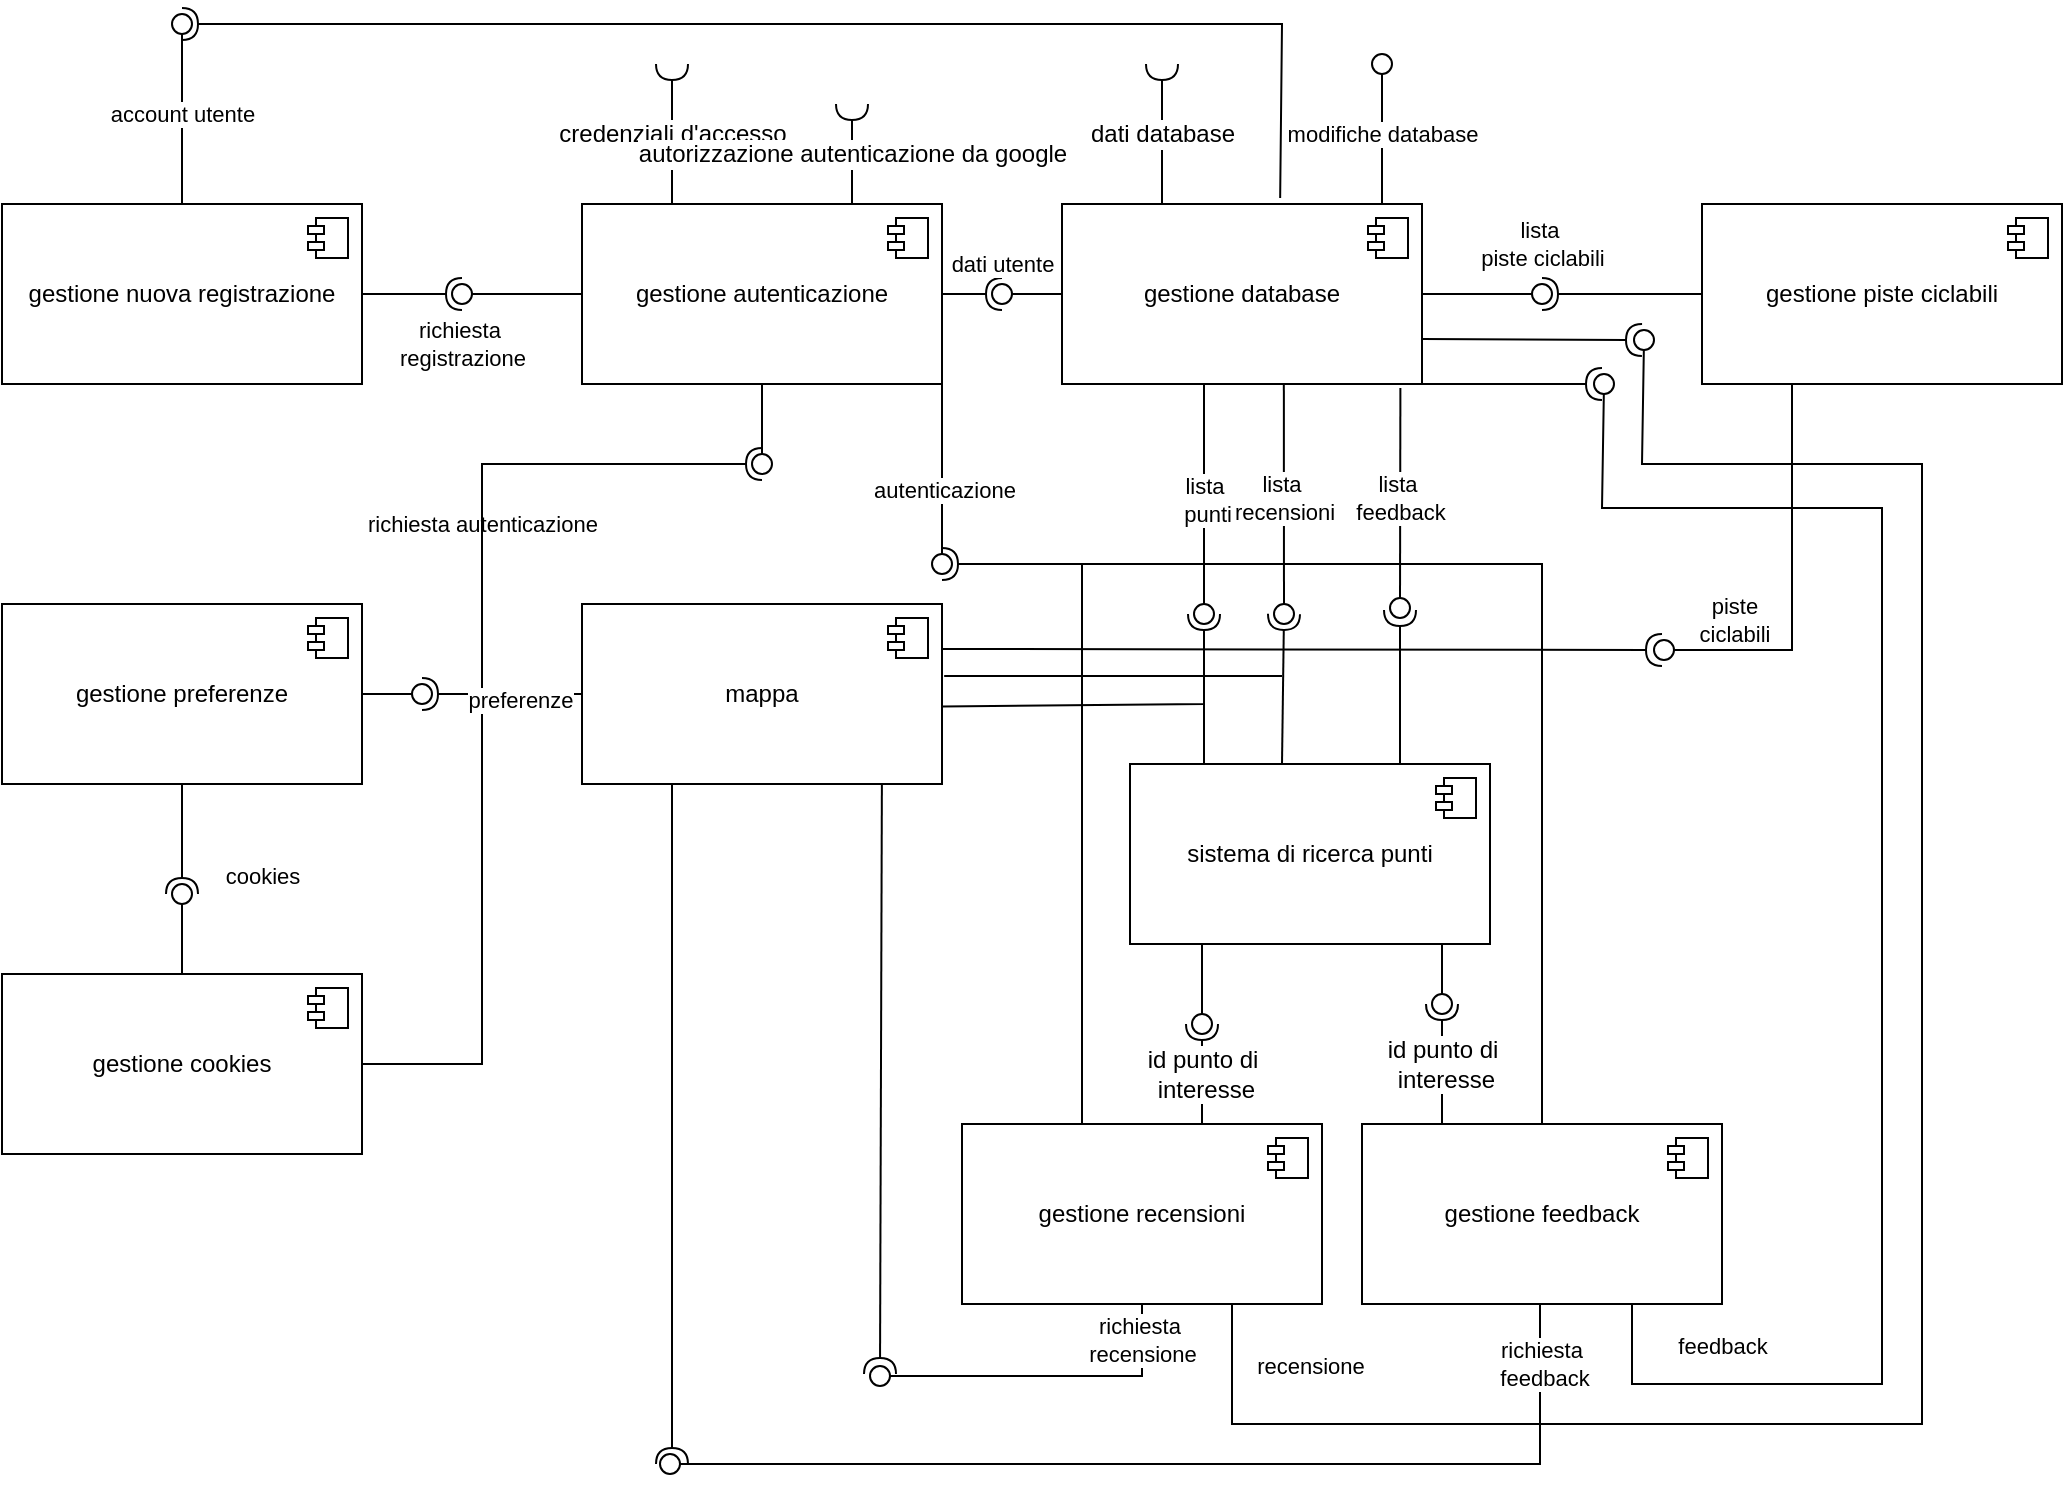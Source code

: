 <mxfile version="26.0.2">
  <diagram name="Pagina-1" id="fIoArLKUsS9hBdEl4P2Z">
    <mxGraphModel dx="2261" dy="778" grid="1" gridSize="10" guides="1" tooltips="1" connect="1" arrows="1" fold="1" page="1" pageScale="1" pageWidth="827" pageHeight="1169" math="0" shadow="0">
      <root>
        <mxCell id="0" />
        <mxCell id="1" parent="0" />
        <mxCell id="UblIA9GKI3nGunFbFHd--4" value="gestione database" style="html=1;dropTarget=0;whiteSpace=wrap;" parent="1" vertex="1">
          <mxGeometry x="290" y="110" width="180" height="90" as="geometry" />
        </mxCell>
        <mxCell id="UblIA9GKI3nGunFbFHd--5" value="" style="shape=module;jettyWidth=8;jettyHeight=4;" parent="UblIA9GKI3nGunFbFHd--4" vertex="1">
          <mxGeometry x="1" width="20" height="20" relative="1" as="geometry">
            <mxPoint x="-27" y="7" as="offset" />
          </mxGeometry>
        </mxCell>
        <mxCell id="UblIA9GKI3nGunFbFHd--9" value="gestione recensioni" style="html=1;dropTarget=0;whiteSpace=wrap;" parent="1" vertex="1">
          <mxGeometry x="240" y="570" width="180" height="90" as="geometry" />
        </mxCell>
        <mxCell id="UblIA9GKI3nGunFbFHd--10" value="" style="shape=module;jettyWidth=8;jettyHeight=4;" parent="UblIA9GKI3nGunFbFHd--9" vertex="1">
          <mxGeometry x="1" width="20" height="20" relative="1" as="geometry">
            <mxPoint x="-27" y="7" as="offset" />
          </mxGeometry>
        </mxCell>
        <mxCell id="UblIA9GKI3nGunFbFHd--11" value="gestione autenticazione" style="html=1;dropTarget=0;whiteSpace=wrap;" parent="1" vertex="1">
          <mxGeometry x="50" y="110" width="180" height="90" as="geometry" />
        </mxCell>
        <mxCell id="UblIA9GKI3nGunFbFHd--12" value="" style="shape=module;jettyWidth=8;jettyHeight=4;" parent="UblIA9GKI3nGunFbFHd--11" vertex="1">
          <mxGeometry x="1" width="20" height="20" relative="1" as="geometry">
            <mxPoint x="-27" y="7" as="offset" />
          </mxGeometry>
        </mxCell>
        <mxCell id="UblIA9GKI3nGunFbFHd--13" value="gestione feedback" style="html=1;dropTarget=0;whiteSpace=wrap;" parent="1" vertex="1">
          <mxGeometry x="440" y="570" width="180" height="90" as="geometry" />
        </mxCell>
        <mxCell id="UblIA9GKI3nGunFbFHd--14" value="" style="shape=module;jettyWidth=8;jettyHeight=4;" parent="UblIA9GKI3nGunFbFHd--13" vertex="1">
          <mxGeometry x="1" width="20" height="20" relative="1" as="geometry">
            <mxPoint x="-27" y="7" as="offset" />
          </mxGeometry>
        </mxCell>
        <mxCell id="UblIA9GKI3nGunFbFHd--17" value="gestione preferenze" style="html=1;dropTarget=0;whiteSpace=wrap;" parent="1" vertex="1">
          <mxGeometry x="-240" y="310" width="180" height="90" as="geometry" />
        </mxCell>
        <mxCell id="UblIA9GKI3nGunFbFHd--18" value="" style="shape=module;jettyWidth=8;jettyHeight=4;" parent="UblIA9GKI3nGunFbFHd--17" vertex="1">
          <mxGeometry x="1" width="20" height="20" relative="1" as="geometry">
            <mxPoint x="-27" y="7" as="offset" />
          </mxGeometry>
        </mxCell>
        <mxCell id="UblIA9GKI3nGunFbFHd--27" value="" style="ellipse;whiteSpace=wrap;html=1;align=center;aspect=fixed;fillColor=none;strokeColor=none;resizable=0;perimeter=centerPerimeter;rotatable=0;allowArrows=0;points=[];outlineConnect=1;" parent="1" vertex="1">
          <mxGeometry x="130" y="570" width="10" height="10" as="geometry" />
        </mxCell>
        <mxCell id="UblIA9GKI3nGunFbFHd--28" value="richiesta autenticazione" style="rounded=0;orthogonalLoop=1;jettySize=auto;html=1;endArrow=oval;endFill=0;sketch=0;sourcePerimeterSpacing=0;targetPerimeterSpacing=0;endSize=10;exitX=0.5;exitY=1;exitDx=0;exitDy=0;" parent="1" source="UblIA9GKI3nGunFbFHd--11" edge="1">
          <mxGeometry x="1" y="-143" relative="1" as="geometry">
            <mxPoint x="170" y="350" as="sourcePoint" />
            <mxPoint x="140" y="240" as="targetPoint" />
            <mxPoint x="3" y="30" as="offset" />
          </mxGeometry>
        </mxCell>
        <mxCell id="UblIA9GKI3nGunFbFHd--29" value="credenziali d&#39;accesso" style="rounded=0;orthogonalLoop=1;jettySize=auto;html=1;endArrow=halfCircle;endFill=0;endSize=6;strokeWidth=1;sketch=0;fontSize=12;curved=1;exitX=0.25;exitY=0;exitDx=0;exitDy=0;" parent="1" source="UblIA9GKI3nGunFbFHd--11" edge="1">
          <mxGeometry relative="1" as="geometry">
            <mxPoint x="275" y="65" as="sourcePoint" />
            <mxPoint x="95" y="40" as="targetPoint" />
          </mxGeometry>
        </mxCell>
        <mxCell id="UblIA9GKI3nGunFbFHd--30" value="" style="ellipse;whiteSpace=wrap;html=1;align=center;aspect=fixed;fillColor=none;strokeColor=none;resizable=0;perimeter=centerPerimeter;rotatable=0;allowArrows=0;points=[];outlineConnect=1;" parent="1" vertex="1">
          <mxGeometry x="250" y="60" width="10" height="10" as="geometry" />
        </mxCell>
        <mxCell id="UblIA9GKI3nGunFbFHd--32" value="autorizzazione autenticazione da google" style="rounded=0;orthogonalLoop=1;jettySize=auto;html=1;endArrow=halfCircle;endFill=0;endSize=6;strokeWidth=1;sketch=0;fontSize=12;curved=1;exitX=0.75;exitY=0;exitDx=0;exitDy=0;" parent="1" source="UblIA9GKI3nGunFbFHd--11" edge="1">
          <mxGeometry relative="1" as="geometry">
            <mxPoint x="329.66" y="100" as="sourcePoint" />
            <mxPoint x="185" y="60" as="targetPoint" />
          </mxGeometry>
        </mxCell>
        <mxCell id="UblIA9GKI3nGunFbFHd--33" value="" style="rounded=0;orthogonalLoop=1;jettySize=auto;html=1;endArrow=halfCircle;endFill=0;endSize=6;strokeWidth=1;sketch=0;exitX=1;exitY=0.5;exitDx=0;exitDy=0;" parent="1" source="UblIA9GKI3nGunFbFHd--11" edge="1">
          <mxGeometry relative="1" as="geometry">
            <mxPoint x="400" y="45" as="sourcePoint" />
            <mxPoint x="260" y="155" as="targetPoint" />
          </mxGeometry>
        </mxCell>
        <mxCell id="UblIA9GKI3nGunFbFHd--34" value="dati utente" style="rounded=0;orthogonalLoop=1;jettySize=auto;html=1;endArrow=oval;endFill=0;sketch=0;sourcePerimeterSpacing=0;targetPerimeterSpacing=0;endSize=10;exitX=0;exitY=0.5;exitDx=0;exitDy=0;" parent="1" source="UblIA9GKI3nGunFbFHd--4" edge="1">
          <mxGeometry x="1" y="-15" relative="1" as="geometry">
            <mxPoint x="360" y="45" as="sourcePoint" />
            <mxPoint x="260" y="155" as="targetPoint" />
            <mxPoint as="offset" />
          </mxGeometry>
        </mxCell>
        <mxCell id="UblIA9GKI3nGunFbFHd--35" value="" style="ellipse;whiteSpace=wrap;html=1;align=center;aspect=fixed;fillColor=none;strokeColor=none;resizable=0;perimeter=centerPerimeter;rotatable=0;allowArrows=0;points=[];outlineConnect=1;" parent="1" vertex="1">
          <mxGeometry x="375" y="40" width="10" height="10" as="geometry" />
        </mxCell>
        <mxCell id="UblIA9GKI3nGunFbFHd--44" value="dati database" style="rounded=0;orthogonalLoop=1;jettySize=auto;html=1;endArrow=halfCircle;endFill=0;endSize=6;strokeWidth=1;sketch=0;fontSize=12;curved=1;exitX=0.25;exitY=0;exitDx=0;exitDy=0;" parent="1" edge="1">
          <mxGeometry relative="1" as="geometry">
            <mxPoint x="340" y="110" as="sourcePoint" />
            <mxPoint x="340" y="40" as="targetPoint" />
          </mxGeometry>
        </mxCell>
        <mxCell id="UblIA9GKI3nGunFbFHd--45" value="modifiche database" style="rounded=0;orthogonalLoop=1;jettySize=auto;html=1;endArrow=oval;endFill=0;sketch=0;sourcePerimeterSpacing=0;targetPerimeterSpacing=0;endSize=10;exitX=0.889;exitY=0;exitDx=0;exitDy=0;exitPerimeter=0;" parent="1" source="UblIA9GKI3nGunFbFHd--4" edge="1">
          <mxGeometry relative="1" as="geometry">
            <mxPoint x="379.66" y="25" as="sourcePoint" />
            <mxPoint x="450" y="40" as="targetPoint" />
          </mxGeometry>
        </mxCell>
        <mxCell id="UblIA9GKI3nGunFbFHd--46" value="" style="rounded=0;orthogonalLoop=1;jettySize=auto;html=1;endArrow=halfCircle;endFill=0;endSize=6;strokeWidth=1;sketch=0;exitX=0.25;exitY=0;exitDx=0;exitDy=0;" parent="1" edge="1">
          <mxGeometry relative="1" as="geometry">
            <mxPoint x="400" y="390" as="sourcePoint" />
            <mxPoint x="401" y="315" as="targetPoint" />
          </mxGeometry>
        </mxCell>
        <mxCell id="UblIA9GKI3nGunFbFHd--47" value="lista&amp;nbsp;&lt;div&gt;recensioni&lt;/div&gt;" style="rounded=0;orthogonalLoop=1;jettySize=auto;html=1;endArrow=oval;endFill=0;sketch=0;sourcePerimeterSpacing=0;targetPerimeterSpacing=0;endSize=10;exitX=0.444;exitY=1;exitDx=0;exitDy=0;exitPerimeter=0;" parent="1" edge="1">
          <mxGeometry x="0.0" relative="1" as="geometry">
            <mxPoint x="400.92" y="200" as="sourcePoint" />
            <mxPoint as="offset" />
            <mxPoint x="401" y="315" as="targetPoint" />
          </mxGeometry>
        </mxCell>
        <mxCell id="UblIA9GKI3nGunFbFHd--48" value="" style="ellipse;whiteSpace=wrap;html=1;align=center;aspect=fixed;fillColor=none;strokeColor=none;resizable=0;perimeter=centerPerimeter;rotatable=0;allowArrows=0;points=[];outlineConnect=1;" parent="1" vertex="1">
          <mxGeometry x="365" y="310" width="10" height="10" as="geometry" />
        </mxCell>
        <mxCell id="UblIA9GKI3nGunFbFHd--51" value="" style="rounded=0;orthogonalLoop=1;jettySize=auto;html=1;endArrow=halfCircle;endFill=0;endSize=6;strokeWidth=1;sketch=0;exitX=0.75;exitY=0;exitDx=0;exitDy=0;" parent="1" source="T8g_lxF0u8cryc7K_ETw-8" edge="1">
          <mxGeometry relative="1" as="geometry">
            <mxPoint x="459" y="200" as="sourcePoint" />
            <mxPoint x="459" y="313" as="targetPoint" />
          </mxGeometry>
        </mxCell>
        <mxCell id="UblIA9GKI3nGunFbFHd--52" value="lista&amp;nbsp;&lt;div&gt;feedback&lt;/div&gt;" style="rounded=0;orthogonalLoop=1;jettySize=auto;html=1;endArrow=oval;endFill=0;sketch=0;sourcePerimeterSpacing=0;targetPerimeterSpacing=0;endSize=10;exitX=0.94;exitY=1.022;exitDx=0;exitDy=0;exitPerimeter=0;" parent="1" source="UblIA9GKI3nGunFbFHd--4" edge="1">
          <mxGeometry relative="1" as="geometry">
            <mxPoint x="420" y="240" as="sourcePoint" />
            <mxPoint x="459" y="312" as="targetPoint" />
          </mxGeometry>
        </mxCell>
        <mxCell id="UblIA9GKI3nGunFbFHd--53" value="" style="rounded=0;orthogonalLoop=1;jettySize=auto;html=1;endArrow=halfCircle;endFill=0;endSize=6;strokeWidth=1;sketch=0;exitX=0.5;exitY=0;exitDx=0;exitDy=0;" parent="1" source="UblIA9GKI3nGunFbFHd--13" edge="1">
          <mxGeometry relative="1" as="geometry">
            <mxPoint x="460" y="290" as="sourcePoint" />
            <mxPoint x="230" y="290" as="targetPoint" />
            <Array as="points">
              <mxPoint x="530" y="290" />
              <mxPoint x="350" y="290" />
              <mxPoint x="340" y="290" />
            </Array>
          </mxGeometry>
        </mxCell>
        <mxCell id="UblIA9GKI3nGunFbFHd--54" value="" style="rounded=0;orthogonalLoop=1;jettySize=auto;html=1;endArrow=oval;endFill=0;sketch=0;sourcePerimeterSpacing=0;targetPerimeterSpacing=0;endSize=10;exitX=1;exitY=1;exitDx=0;exitDy=0;" parent="1" source="UblIA9GKI3nGunFbFHd--11" edge="1">
          <mxGeometry relative="1" as="geometry">
            <mxPoint x="230" y="260" as="sourcePoint" />
            <mxPoint x="230" y="290" as="targetPoint" />
          </mxGeometry>
        </mxCell>
        <mxCell id="UblIA9GKI3nGunFbFHd--55" value="autenticazione" style="edgeLabel;html=1;align=center;verticalAlign=middle;resizable=0;points=[];" parent="UblIA9GKI3nGunFbFHd--54" vertex="1" connectable="0">
          <mxGeometry x="0.175" y="1" relative="1" as="geometry">
            <mxPoint as="offset" />
          </mxGeometry>
        </mxCell>
        <mxCell id="UblIA9GKI3nGunFbFHd--58" value="" style="endArrow=none;html=1;rounded=0;" parent="1" edge="1">
          <mxGeometry width="50" height="50" relative="1" as="geometry">
            <mxPoint x="300" y="570" as="sourcePoint" />
            <mxPoint x="300" y="290" as="targetPoint" />
          </mxGeometry>
        </mxCell>
        <mxCell id="T8g_lxF0u8cryc7K_ETw-3" value="id punto di&lt;div&gt;&amp;nbsp;interesse&lt;/div&gt;" style="rounded=0;orthogonalLoop=1;jettySize=auto;html=1;endArrow=halfCircle;endFill=0;endSize=6;strokeWidth=1;sketch=0;fontSize=12;curved=1;exitX=0.25;exitY=0;exitDx=0;exitDy=0;" parent="1" edge="1">
          <mxGeometry relative="1" as="geometry">
            <mxPoint x="360" y="570" as="sourcePoint" />
            <mxPoint x="360" y="520" as="targetPoint" />
            <Array as="points">
              <mxPoint x="360" y="550" />
            </Array>
          </mxGeometry>
        </mxCell>
        <mxCell id="T8g_lxF0u8cryc7K_ETw-6" value="id punto di&lt;div&gt;&amp;nbsp;interesse&lt;/div&gt;" style="rounded=0;orthogonalLoop=1;jettySize=auto;html=1;endArrow=halfCircle;endFill=0;endSize=6;strokeWidth=1;sketch=0;fontSize=12;curved=1;exitX=0.25;exitY=0;exitDx=0;exitDy=0;" parent="1" edge="1">
          <mxGeometry relative="1" as="geometry">
            <mxPoint x="480" y="570" as="sourcePoint" />
            <mxPoint x="480" y="510" as="targetPoint" />
          </mxGeometry>
        </mxCell>
        <mxCell id="T8g_lxF0u8cryc7K_ETw-8" value="sistema di ricerca punti" style="html=1;dropTarget=0;whiteSpace=wrap;" parent="1" vertex="1">
          <mxGeometry x="324" y="390" width="180" height="90" as="geometry" />
        </mxCell>
        <mxCell id="T8g_lxF0u8cryc7K_ETw-9" value="" style="shape=module;jettyWidth=8;jettyHeight=4;" parent="T8g_lxF0u8cryc7K_ETw-8" vertex="1">
          <mxGeometry x="1" width="20" height="20" relative="1" as="geometry">
            <mxPoint x="-27" y="7" as="offset" />
          </mxGeometry>
        </mxCell>
        <mxCell id="T8g_lxF0u8cryc7K_ETw-10" value="gestione piste ciclabili" style="html=1;dropTarget=0;whiteSpace=wrap;" parent="1" vertex="1">
          <mxGeometry x="610" y="110" width="180" height="90" as="geometry" />
        </mxCell>
        <mxCell id="T8g_lxF0u8cryc7K_ETw-11" value="" style="shape=module;jettyWidth=8;jettyHeight=4;" parent="T8g_lxF0u8cryc7K_ETw-10" vertex="1">
          <mxGeometry x="1" width="20" height="20" relative="1" as="geometry">
            <mxPoint x="-27" y="7" as="offset" />
          </mxGeometry>
        </mxCell>
        <mxCell id="T8g_lxF0u8cryc7K_ETw-14" value="gestione nuova registrazione" style="html=1;dropTarget=0;whiteSpace=wrap;" parent="1" vertex="1">
          <mxGeometry x="-240" y="110" width="180" height="90" as="geometry" />
        </mxCell>
        <mxCell id="T8g_lxF0u8cryc7K_ETw-15" value="" style="shape=module;jettyWidth=8;jettyHeight=4;" parent="T8g_lxF0u8cryc7K_ETw-14" vertex="1">
          <mxGeometry x="1" width="20" height="20" relative="1" as="geometry">
            <mxPoint x="-27" y="7" as="offset" />
          </mxGeometry>
        </mxCell>
        <mxCell id="T8g_lxF0u8cryc7K_ETw-16" value="richiesta&amp;nbsp;&lt;div&gt;registrazione&lt;/div&gt;" style="rounded=0;orthogonalLoop=1;jettySize=auto;html=1;endArrow=halfCircle;endFill=0;endSize=6;strokeWidth=1;sketch=0;exitX=1;exitY=0.5;exitDx=0;exitDy=0;" parent="1" source="T8g_lxF0u8cryc7K_ETw-14" edge="1">
          <mxGeometry x="1" y="-25" relative="1" as="geometry">
            <mxPoint y="175" as="sourcePoint" />
            <mxPoint x="-10" y="155" as="targetPoint" />
            <mxPoint as="offset" />
          </mxGeometry>
        </mxCell>
        <mxCell id="T8g_lxF0u8cryc7K_ETw-17" value="" style="rounded=0;orthogonalLoop=1;jettySize=auto;html=1;endArrow=oval;endFill=0;sketch=0;sourcePerimeterSpacing=0;targetPerimeterSpacing=0;endSize=10;exitX=0;exitY=0.5;exitDx=0;exitDy=0;" parent="1" source="UblIA9GKI3nGunFbFHd--11" edge="1">
          <mxGeometry relative="1" as="geometry">
            <mxPoint x="-40" y="175" as="sourcePoint" />
            <mxPoint x="-10" y="155" as="targetPoint" />
          </mxGeometry>
        </mxCell>
        <mxCell id="T8g_lxF0u8cryc7K_ETw-18" value="" style="ellipse;whiteSpace=wrap;html=1;align=center;aspect=fixed;fillColor=none;strokeColor=none;resizable=0;perimeter=centerPerimeter;rotatable=0;allowArrows=0;points=[];outlineConnect=1;" parent="1" vertex="1">
          <mxGeometry x="-25" y="170" width="10" height="10" as="geometry" />
        </mxCell>
        <mxCell id="T8g_lxF0u8cryc7K_ETw-19" value="" style="rounded=0;orthogonalLoop=1;jettySize=auto;html=1;endArrow=halfCircle;endFill=0;endSize=6;strokeWidth=1;sketch=0;exitX=0.606;exitY=-0.033;exitDx=0;exitDy=0;exitPerimeter=0;" parent="1" source="UblIA9GKI3nGunFbFHd--4" edge="1">
          <mxGeometry relative="1" as="geometry">
            <mxPoint x="410" y="20" as="sourcePoint" />
            <mxPoint x="-150" y="20" as="targetPoint" />
            <Array as="points">
              <mxPoint x="400" y="20" />
            </Array>
          </mxGeometry>
        </mxCell>
        <mxCell id="T8g_lxF0u8cryc7K_ETw-20" value="account utente" style="rounded=0;orthogonalLoop=1;jettySize=auto;html=1;endArrow=oval;endFill=0;sketch=0;sourcePerimeterSpacing=0;targetPerimeterSpacing=0;endSize=10;exitX=0.5;exitY=0;exitDx=0;exitDy=0;" parent="1" source="T8g_lxF0u8cryc7K_ETw-14" edge="1">
          <mxGeometry relative="1" as="geometry">
            <mxPoint x="-170" y="45" as="sourcePoint" />
            <mxPoint x="-150" y="20" as="targetPoint" />
          </mxGeometry>
        </mxCell>
        <mxCell id="T8g_lxF0u8cryc7K_ETw-24" value="gestione cookies" style="html=1;dropTarget=0;whiteSpace=wrap;" parent="1" vertex="1">
          <mxGeometry x="-240" y="495" width="180" height="90" as="geometry" />
        </mxCell>
        <mxCell id="T8g_lxF0u8cryc7K_ETw-25" value="" style="shape=module;jettyWidth=8;jettyHeight=4;" parent="T8g_lxF0u8cryc7K_ETw-24" vertex="1">
          <mxGeometry x="1" width="20" height="20" relative="1" as="geometry">
            <mxPoint x="-27" y="7" as="offset" />
          </mxGeometry>
        </mxCell>
        <mxCell id="T8g_lxF0u8cryc7K_ETw-26" value="" style="rounded=0;orthogonalLoop=1;jettySize=auto;html=1;endArrow=halfCircle;endFill=0;endSize=6;strokeWidth=1;sketch=0;exitX=0.5;exitY=1;exitDx=0;exitDy=0;" parent="1" source="UblIA9GKI3nGunFbFHd--17" edge="1">
          <mxGeometry relative="1" as="geometry">
            <mxPoint x="-110" y="420" as="sourcePoint" />
            <mxPoint x="-150" y="455" as="targetPoint" />
          </mxGeometry>
        </mxCell>
        <mxCell id="T8g_lxF0u8cryc7K_ETw-29" value="cookies" style="edgeLabel;html=1;align=center;verticalAlign=middle;resizable=0;points=[];" parent="T8g_lxF0u8cryc7K_ETw-26" vertex="1" connectable="0">
          <mxGeometry x="0.096" y="-1" relative="1" as="geometry">
            <mxPoint x="41" y="16" as="offset" />
          </mxGeometry>
        </mxCell>
        <mxCell id="T8g_lxF0u8cryc7K_ETw-27" value="" style="rounded=0;orthogonalLoop=1;jettySize=auto;html=1;endArrow=oval;endFill=0;sketch=0;sourcePerimeterSpacing=0;targetPerimeterSpacing=0;endSize=10;exitX=0.5;exitY=0;exitDx=0;exitDy=0;" parent="1" source="T8g_lxF0u8cryc7K_ETw-24" edge="1">
          <mxGeometry relative="1" as="geometry">
            <mxPoint x="-80" y="455" as="sourcePoint" />
            <mxPoint x="-150" y="455" as="targetPoint" />
            <Array as="points">
              <mxPoint x="-150" y="495" />
              <mxPoint x="-150" y="485" />
            </Array>
          </mxGeometry>
        </mxCell>
        <mxCell id="T8g_lxF0u8cryc7K_ETw-33" value="" style="rounded=0;orthogonalLoop=1;jettySize=auto;html=1;endArrow=halfCircle;endFill=0;endSize=6;strokeWidth=1;sketch=0;exitX=0;exitY=0.5;exitDx=0;exitDy=0;" parent="1" source="T8g_lxF0u8cryc7K_ETw-10" target="T8g_lxF0u8cryc7K_ETw-35" edge="1">
          <mxGeometry relative="1" as="geometry">
            <mxPoint x="550" y="155" as="sourcePoint" />
          </mxGeometry>
        </mxCell>
        <mxCell id="T8g_lxF0u8cryc7K_ETw-34" value="lista&amp;nbsp;&lt;div&gt;piste ciclabili&lt;/div&gt;" style="rounded=0;orthogonalLoop=1;jettySize=auto;html=1;endArrow=oval;endFill=0;sketch=0;sourcePerimeterSpacing=0;targetPerimeterSpacing=0;endSize=10;exitX=1;exitY=0.5;exitDx=0;exitDy=0;" parent="1" source="UblIA9GKI3nGunFbFHd--4" target="T8g_lxF0u8cryc7K_ETw-35" edge="1">
          <mxGeometry x="1" y="25" relative="1" as="geometry">
            <mxPoint x="510" y="155" as="sourcePoint" />
            <mxPoint as="offset" />
          </mxGeometry>
        </mxCell>
        <mxCell id="T8g_lxF0u8cryc7K_ETw-35" value="" style="ellipse;whiteSpace=wrap;html=1;align=center;aspect=fixed;fillColor=none;strokeColor=none;resizable=0;perimeter=centerPerimeter;rotatable=0;allowArrows=0;points=[];outlineConnect=1;" parent="1" vertex="1">
          <mxGeometry x="525" y="150" width="10" height="10" as="geometry" />
        </mxCell>
        <mxCell id="T8g_lxF0u8cryc7K_ETw-36" value="" style="rounded=0;orthogonalLoop=1;jettySize=auto;html=1;endArrow=oval;endFill=0;sketch=0;sourcePerimeterSpacing=0;targetPerimeterSpacing=0;endSize=10;" parent="1" edge="1">
          <mxGeometry x="0.0" relative="1" as="geometry">
            <mxPoint x="360" y="480" as="sourcePoint" />
            <mxPoint as="offset" />
            <mxPoint x="360" y="520" as="targetPoint" />
          </mxGeometry>
        </mxCell>
        <mxCell id="T8g_lxF0u8cryc7K_ETw-37" value="" style="rounded=0;orthogonalLoop=1;jettySize=auto;html=1;endArrow=oval;endFill=0;sketch=0;sourcePerimeterSpacing=0;targetPerimeterSpacing=0;endSize=10;" parent="1" edge="1">
          <mxGeometry x="0.0" relative="1" as="geometry">
            <mxPoint x="480" y="480" as="sourcePoint" />
            <mxPoint as="offset" />
            <mxPoint x="480" y="510" as="targetPoint" />
          </mxGeometry>
        </mxCell>
        <mxCell id="T8g_lxF0u8cryc7K_ETw-38" value="" style="rounded=0;orthogonalLoop=1;jettySize=auto;html=1;endArrow=halfCircle;endFill=0;endSize=6;strokeWidth=1;sketch=0;exitX=1;exitY=0.569;exitDx=0;exitDy=0;exitPerimeter=0;" parent="1" source="T8g_lxF0u8cryc7K_ETw-41" edge="1">
          <mxGeometry relative="1" as="geometry">
            <mxPoint x="200" y="360" as="sourcePoint" />
            <mxPoint x="361" y="315" as="targetPoint" />
            <Array as="points">
              <mxPoint x="361" y="360" />
            </Array>
          </mxGeometry>
        </mxCell>
        <mxCell id="T8g_lxF0u8cryc7K_ETw-39" value="lista&lt;div&gt;&amp;nbsp;punti&lt;/div&gt;" style="rounded=0;orthogonalLoop=1;jettySize=auto;html=1;endArrow=oval;endFill=0;sketch=0;sourcePerimeterSpacing=0;targetPerimeterSpacing=0;endSize=10;exitX=0.444;exitY=1;exitDx=0;exitDy=0;exitPerimeter=0;" parent="1" edge="1">
          <mxGeometry x="0.0" relative="1" as="geometry">
            <mxPoint x="361" y="200" as="sourcePoint" />
            <mxPoint as="offset" />
            <mxPoint x="361" y="315" as="targetPoint" />
          </mxGeometry>
        </mxCell>
        <mxCell id="T8g_lxF0u8cryc7K_ETw-40" value="" style="endArrow=none;html=1;rounded=0;exitX=0.2;exitY=-0.006;exitDx=0;exitDy=0;exitPerimeter=0;" parent="1" edge="1">
          <mxGeometry width="50" height="50" relative="1" as="geometry">
            <mxPoint x="361.0" y="389.46" as="sourcePoint" />
            <mxPoint x="361" y="360" as="targetPoint" />
            <Array as="points">
              <mxPoint x="361" y="380" />
            </Array>
          </mxGeometry>
        </mxCell>
        <mxCell id="T8g_lxF0u8cryc7K_ETw-41" value="mappa" style="html=1;dropTarget=0;whiteSpace=wrap;" parent="1" vertex="1">
          <mxGeometry x="50" y="310" width="180" height="90" as="geometry" />
        </mxCell>
        <mxCell id="T8g_lxF0u8cryc7K_ETw-42" value="" style="shape=module;jettyWidth=8;jettyHeight=4;" parent="T8g_lxF0u8cryc7K_ETw-41" vertex="1">
          <mxGeometry x="1" width="20" height="20" relative="1" as="geometry">
            <mxPoint x="-27" y="7" as="offset" />
          </mxGeometry>
        </mxCell>
        <mxCell id="T8g_lxF0u8cryc7K_ETw-43" value="" style="rounded=0;orthogonalLoop=1;jettySize=auto;html=1;endArrow=halfCircle;endFill=0;endSize=6;strokeWidth=1;sketch=0;exitX=0.833;exitY=1.004;exitDx=0;exitDy=0;exitPerimeter=0;entryX=1;entryY=0;entryDx=0;entryDy=0;entryPerimeter=0;" parent="1" source="T8g_lxF0u8cryc7K_ETw-41" target="T8g_lxF0u8cryc7K_ETw-45" edge="1">
          <mxGeometry relative="1" as="geometry">
            <mxPoint x="230" y="695" as="sourcePoint" />
            <mxPoint x="200" y="690" as="targetPoint" />
          </mxGeometry>
        </mxCell>
        <mxCell id="T8g_lxF0u8cryc7K_ETw-44" value="" style="rounded=0;orthogonalLoop=1;jettySize=auto;html=1;endArrow=oval;endFill=0;sketch=0;sourcePerimeterSpacing=0;targetPerimeterSpacing=0;endSize=10;exitX=0.5;exitY=1;exitDx=0;exitDy=0;entryX=1.167;entryY=0.533;entryDx=0;entryDy=0;entryPerimeter=0;" parent="1" source="UblIA9GKI3nGunFbFHd--9" edge="1">
          <mxGeometry relative="1" as="geometry">
            <mxPoint x="330" y="661" as="sourcePoint" />
            <mxPoint x="199" y="696" as="targetPoint" />
            <Array as="points">
              <mxPoint x="330" y="696" />
            </Array>
          </mxGeometry>
        </mxCell>
        <mxCell id="T8g_lxF0u8cryc7K_ETw-49" value="richiesta&amp;nbsp;&lt;div&gt;recensione&lt;/div&gt;" style="edgeLabel;html=1;align=center;verticalAlign=middle;resizable=0;points=[];" parent="T8g_lxF0u8cryc7K_ETw-44" vertex="1" connectable="0">
          <mxGeometry x="-0.79" relative="1" as="geometry">
            <mxPoint as="offset" />
          </mxGeometry>
        </mxCell>
        <mxCell id="T8g_lxF0u8cryc7K_ETw-45" value="" style="ellipse;whiteSpace=wrap;html=1;align=center;aspect=fixed;fillColor=none;strokeColor=none;resizable=0;perimeter=centerPerimeter;rotatable=0;allowArrows=0;points=[];outlineConnect=1;" parent="1" vertex="1">
          <mxGeometry x="194" y="690" width="10" height="10" as="geometry" />
        </mxCell>
        <mxCell id="T8g_lxF0u8cryc7K_ETw-46" value="" style="rounded=0;orthogonalLoop=1;jettySize=auto;html=1;endArrow=halfCircle;endFill=0;endSize=6;strokeWidth=1;sketch=0;exitX=0.25;exitY=1;exitDx=0;exitDy=0;" parent="1" source="T8g_lxF0u8cryc7K_ETw-41" edge="1">
          <mxGeometry relative="1" as="geometry">
            <mxPoint x="95" y="450" as="sourcePoint" />
            <mxPoint x="95" y="740" as="targetPoint" />
          </mxGeometry>
        </mxCell>
        <mxCell id="T8g_lxF0u8cryc7K_ETw-47" value="" style="rounded=0;orthogonalLoop=1;jettySize=auto;html=1;endArrow=oval;endFill=0;sketch=0;sourcePerimeterSpacing=0;targetPerimeterSpacing=0;endSize=10;exitX=0.5;exitY=1;exitDx=0;exitDy=0;" parent="1" edge="1">
          <mxGeometry relative="1" as="geometry">
            <mxPoint x="529" y="660" as="sourcePoint" />
            <mxPoint x="94" y="740" as="targetPoint" />
            <Array as="points">
              <mxPoint x="529" y="740" />
            </Array>
          </mxGeometry>
        </mxCell>
        <mxCell id="T8g_lxF0u8cryc7K_ETw-50" value="richiesta&amp;nbsp;&lt;div&gt;feedback&lt;/div&gt;" style="edgeLabel;html=1;align=center;verticalAlign=middle;resizable=0;points=[];" parent="T8g_lxF0u8cryc7K_ETw-47" vertex="1" connectable="0">
          <mxGeometry x="-0.885" y="2" relative="1" as="geometry">
            <mxPoint as="offset" />
          </mxGeometry>
        </mxCell>
        <mxCell id="T8g_lxF0u8cryc7K_ETw-51" value="" style="rounded=0;orthogonalLoop=1;jettySize=auto;html=1;endArrow=halfCircle;endFill=0;endSize=6;strokeWidth=1;sketch=0;exitX=1;exitY=0.75;exitDx=0;exitDy=0;" parent="1" source="UblIA9GKI3nGunFbFHd--4" edge="1">
          <mxGeometry relative="1" as="geometry">
            <mxPoint x="640" y="465" as="sourcePoint" />
            <mxPoint x="580" y="178" as="targetPoint" />
          </mxGeometry>
        </mxCell>
        <mxCell id="T8g_lxF0u8cryc7K_ETw-53" value="" style="ellipse;whiteSpace=wrap;html=1;align=center;aspect=fixed;fillColor=none;strokeColor=none;resizable=0;perimeter=centerPerimeter;rotatable=0;allowArrows=0;points=[];outlineConnect=1;" parent="1" vertex="1">
          <mxGeometry x="576" y="173" width="10" height="10" as="geometry" />
        </mxCell>
        <mxCell id="T8g_lxF0u8cryc7K_ETw-56" value="" style="rounded=0;orthogonalLoop=1;jettySize=auto;html=1;endArrow=oval;endFill=0;sketch=0;sourcePerimeterSpacing=0;targetPerimeterSpacing=0;endSize=10;exitX=0.75;exitY=1;exitDx=0;exitDy=0;" parent="1" source="UblIA9GKI3nGunFbFHd--9" target="T8g_lxF0u8cryc7K_ETw-53" edge="1">
          <mxGeometry relative="1" as="geometry">
            <mxPoint x="720" y="720" as="sourcePoint" />
            <mxPoint x="581" y="178" as="targetPoint" />
            <Array as="points">
              <mxPoint x="375" y="720" />
              <mxPoint x="720" y="720" />
              <mxPoint x="720" y="240" />
              <mxPoint x="580" y="240" />
            </Array>
          </mxGeometry>
        </mxCell>
        <mxCell id="T8g_lxF0u8cryc7K_ETw-57" value="recensione" style="edgeLabel;html=1;align=center;verticalAlign=middle;resizable=0;points=[];" parent="T8g_lxF0u8cryc7K_ETw-56" vertex="1" connectable="0">
          <mxGeometry x="-0.933" y="2" relative="1" as="geometry">
            <mxPoint x="37" y="-6" as="offset" />
          </mxGeometry>
        </mxCell>
        <mxCell id="T8g_lxF0u8cryc7K_ETw-58" value="" style="rounded=0;orthogonalLoop=1;jettySize=auto;html=1;endArrow=halfCircle;endFill=0;endSize=6;strokeWidth=1;sketch=0;" parent="1" edge="1">
          <mxGeometry relative="1" as="geometry">
            <mxPoint x="470" y="200" as="sourcePoint" />
            <mxPoint x="560" y="200" as="targetPoint" />
          </mxGeometry>
        </mxCell>
        <mxCell id="T8g_lxF0u8cryc7K_ETw-59" value="" style="rounded=0;orthogonalLoop=1;jettySize=auto;html=1;endArrow=oval;endFill=0;sketch=0;sourcePerimeterSpacing=0;targetPerimeterSpacing=0;endSize=10;exitX=0.75;exitY=1;exitDx=0;exitDy=0;" parent="1" source="UblIA9GKI3nGunFbFHd--13" edge="1">
          <mxGeometry relative="1" as="geometry">
            <mxPoint x="355" y="682" as="sourcePoint" />
            <mxPoint x="561" y="200" as="targetPoint" />
            <Array as="points">
              <mxPoint x="575" y="700" />
              <mxPoint x="700" y="700" />
              <mxPoint x="700" y="262" />
              <mxPoint x="560" y="262" />
            </Array>
          </mxGeometry>
        </mxCell>
        <mxCell id="T8g_lxF0u8cryc7K_ETw-60" value="feedback" style="edgeLabel;html=1;align=center;verticalAlign=middle;resizable=0;points=[];" parent="T8g_lxF0u8cryc7K_ETw-59" vertex="1" connectable="0">
          <mxGeometry x="-0.933" y="2" relative="1" as="geometry">
            <mxPoint x="43" y="-6" as="offset" />
          </mxGeometry>
        </mxCell>
        <mxCell id="_Ism2foYG-2Of7MnvHMl-8" value="&lt;div&gt;piste&lt;/div&gt;&lt;div&gt;ciclabili&lt;/div&gt;" style="edgeLabel;html=1;align=center;verticalAlign=middle;resizable=0;points=[];" parent="1" vertex="1" connectable="0">
          <mxGeometry x="630" y="315" as="geometry">
            <mxPoint x="-4" y="3" as="offset" />
          </mxGeometry>
        </mxCell>
        <mxCell id="_Ism2foYG-2Of7MnvHMl-9" value="" style="rounded=0;orthogonalLoop=1;jettySize=auto;html=1;endArrow=halfCircle;endFill=0;endSize=6;strokeWidth=1;sketch=0;exitX=1;exitY=0.25;exitDx=0;exitDy=0;" parent="1" source="T8g_lxF0u8cryc7K_ETw-41" edge="1">
          <mxGeometry relative="1" as="geometry">
            <mxPoint x="560" y="370" as="sourcePoint" />
            <mxPoint x="590" y="333" as="targetPoint" />
          </mxGeometry>
        </mxCell>
        <mxCell id="_Ism2foYG-2Of7MnvHMl-10" value="" style="rounded=0;orthogonalLoop=1;jettySize=auto;html=1;endArrow=oval;endFill=0;sketch=0;sourcePerimeterSpacing=0;targetPerimeterSpacing=0;endSize=10;exitX=0.25;exitY=1;exitDx=0;exitDy=0;" parent="1" source="T8g_lxF0u8cryc7K_ETw-10" edge="1">
          <mxGeometry relative="1" as="geometry">
            <mxPoint x="650" y="210" as="sourcePoint" />
            <mxPoint x="591" y="333" as="targetPoint" />
            <Array as="points">
              <mxPoint x="655" y="333" />
            </Array>
          </mxGeometry>
        </mxCell>
        <mxCell id="_Ism2foYG-2Of7MnvHMl-11" value="" style="ellipse;whiteSpace=wrap;html=1;align=center;aspect=fixed;fillColor=none;strokeColor=none;resizable=0;perimeter=centerPerimeter;rotatable=0;allowArrows=0;points=[];outlineConnect=1;" parent="1" vertex="1">
          <mxGeometry x="595" y="365" width="10" height="10" as="geometry" />
        </mxCell>
        <mxCell id="_Ism2foYG-2Of7MnvHMl-13" value="" style="rounded=0;orthogonalLoop=1;jettySize=auto;html=1;endArrow=halfCircle;endFill=0;endSize=6;strokeWidth=1;sketch=0;exitX=1;exitY=0.5;exitDx=0;exitDy=0;" parent="1" source="T8g_lxF0u8cryc7K_ETw-24" edge="1">
          <mxGeometry relative="1" as="geometry">
            <mxPoint x="140" y="270" as="sourcePoint" />
            <mxPoint x="140" y="240" as="targetPoint" />
            <Array as="points">
              <mxPoint y="540" />
              <mxPoint y="240" />
            </Array>
          </mxGeometry>
        </mxCell>
        <mxCell id="_Ism2foYG-2Of7MnvHMl-16" value="" style="rounded=0;orthogonalLoop=1;jettySize=auto;html=1;endArrow=halfCircle;endFill=0;endSize=6;strokeWidth=1;sketch=0;exitX=0;exitY=0.5;exitDx=0;exitDy=0;" parent="1" source="T8g_lxF0u8cryc7K_ETw-41" target="_Ism2foYG-2Of7MnvHMl-18" edge="1">
          <mxGeometry relative="1" as="geometry">
            <mxPoint x="-10" y="355" as="sourcePoint" />
          </mxGeometry>
        </mxCell>
        <mxCell id="_Ism2foYG-2Of7MnvHMl-19" value="preferenze" style="edgeLabel;html=1;align=center;verticalAlign=middle;resizable=0;points=[];" parent="_Ism2foYG-2Of7MnvHMl-16" vertex="1" connectable="0">
          <mxGeometry x="-0.225" y="3" relative="1" as="geometry">
            <mxPoint as="offset" />
          </mxGeometry>
        </mxCell>
        <mxCell id="_Ism2foYG-2Of7MnvHMl-17" value="" style="rounded=0;orthogonalLoop=1;jettySize=auto;html=1;endArrow=oval;endFill=0;sketch=0;sourcePerimeterSpacing=0;targetPerimeterSpacing=0;endSize=10;exitX=1;exitY=0.5;exitDx=0;exitDy=0;" parent="1" source="UblIA9GKI3nGunFbFHd--17" target="_Ism2foYG-2Of7MnvHMl-18" edge="1">
          <mxGeometry relative="1" as="geometry">
            <mxPoint x="-50" y="355" as="sourcePoint" />
          </mxGeometry>
        </mxCell>
        <mxCell id="_Ism2foYG-2Of7MnvHMl-18" value="" style="ellipse;whiteSpace=wrap;html=1;align=center;aspect=fixed;fillColor=none;strokeColor=none;resizable=0;perimeter=centerPerimeter;rotatable=0;allowArrows=0;points=[];outlineConnect=1;" parent="1" vertex="1">
          <mxGeometry x="-35" y="350" width="10" height="10" as="geometry" />
        </mxCell>
        <mxCell id="_Ism2foYG-2Of7MnvHMl-20" value="" style="endArrow=none;html=1;rounded=0;exitX=1.006;exitY=0.4;exitDx=0;exitDy=0;exitPerimeter=0;" parent="1" source="T8g_lxF0u8cryc7K_ETw-41" edge="1">
          <mxGeometry width="50" height="50" relative="1" as="geometry">
            <mxPoint x="240" y="420" as="sourcePoint" />
            <mxPoint x="400" y="346" as="targetPoint" />
          </mxGeometry>
        </mxCell>
      </root>
    </mxGraphModel>
  </diagram>
</mxfile>
